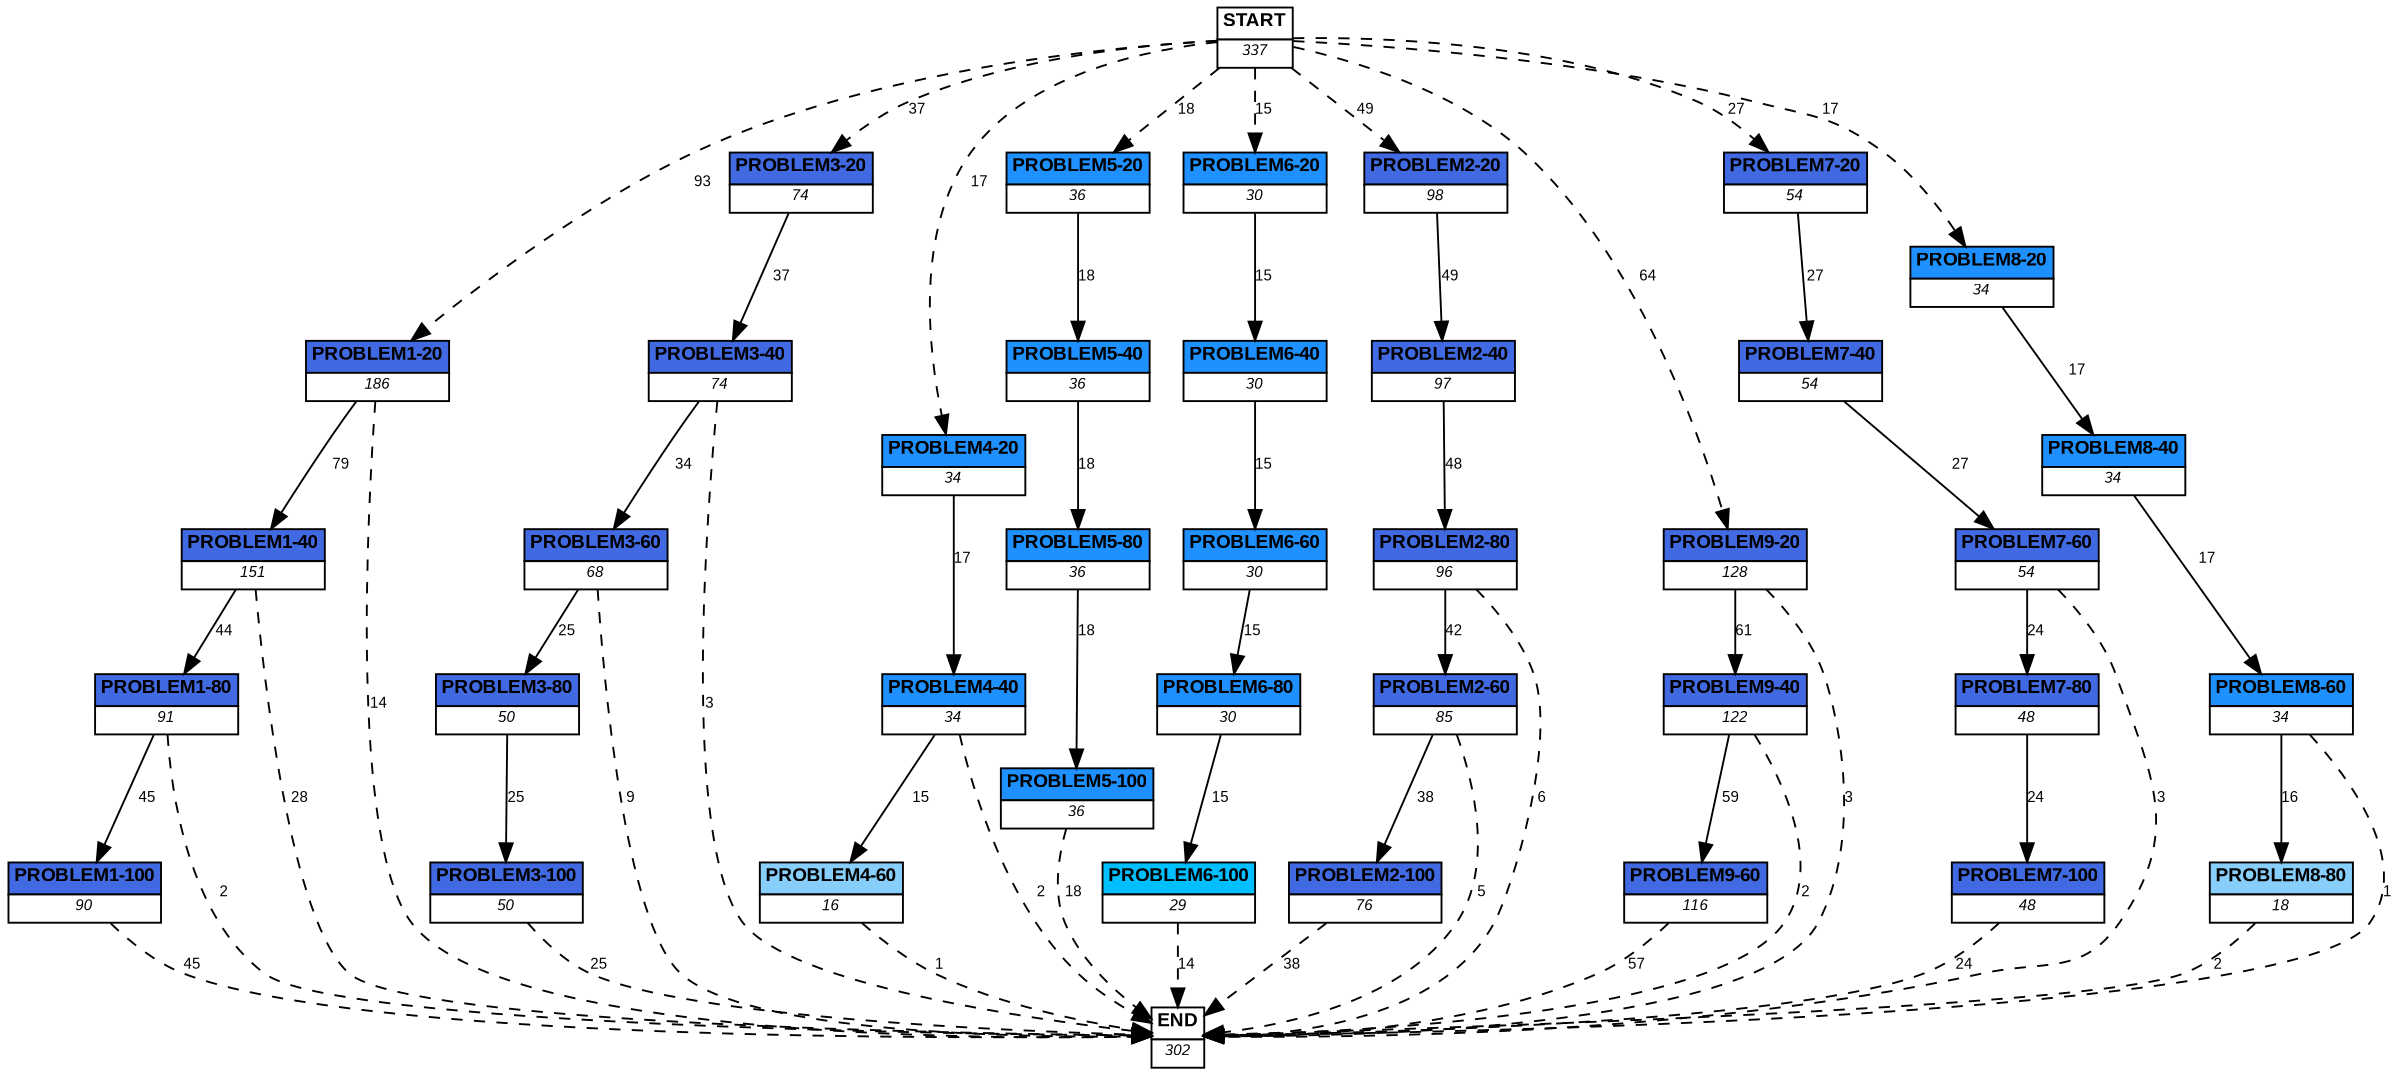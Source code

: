 digraph graphname {
	dpi = 150
	size="16,11!";
	margin = 0;
"PROBLEM1-20" [shape=plain, label=<<table border="0" cellborder="1" cellspacing="0"><tr><td bgcolor="royalblue"><FONT face="Arial" POINT-SIZE="10"><b>PROBLEM1-20</b></FONT></td></tr><tr><td bgcolor="white"><FONT face="Arial" POINT-SIZE="8"><i>186</i></FONT></td></tr></table>>]
"PROBLEM1-40" [shape=plain, label=<<table border="0" cellborder="1" cellspacing="0"><tr><td bgcolor="royalblue"><FONT face="Arial" POINT-SIZE="10"><b>PROBLEM1-40</b></FONT></td></tr><tr><td bgcolor="white"><FONT face="Arial" POINT-SIZE="8"><i>151</i></FONT></td></tr></table>>]
"PROBLEM1-80" [shape=plain, label=<<table border="0" cellborder="1" cellspacing="0"><tr><td bgcolor="royalblue"><FONT face="Arial" POINT-SIZE="10"><b>PROBLEM1-80</b></FONT></td></tr><tr><td bgcolor="white"><FONT face="Arial" POINT-SIZE="8"><i>91</i></FONT></td></tr></table>>]
"PROBLEM1-100" [shape=plain, label=<<table border="0" cellborder="1" cellspacing="0"><tr><td bgcolor="royalblue"><FONT face="Arial" POINT-SIZE="10"><b>PROBLEM1-100</b></FONT></td></tr><tr><td bgcolor="white"><FONT face="Arial" POINT-SIZE="8"><i>90</i></FONT></td></tr></table>>]
"PROBLEM3-20" [shape=plain, label=<<table border="0" cellborder="1" cellspacing="0"><tr><td bgcolor="royalblue"><FONT face="Arial" POINT-SIZE="10"><b>PROBLEM3-20</b></FONT></td></tr><tr><td bgcolor="white"><FONT face="Arial" POINT-SIZE="8"><i>74</i></FONT></td></tr></table>>]
"PROBLEM3-40" [shape=plain, label=<<table border="0" cellborder="1" cellspacing="0"><tr><td bgcolor="royalblue"><FONT face="Arial" POINT-SIZE="10"><b>PROBLEM3-40</b></FONT></td></tr><tr><td bgcolor="white"><FONT face="Arial" POINT-SIZE="8"><i>74</i></FONT></td></tr></table>>]
"PROBLEM3-60" [shape=plain, label=<<table border="0" cellborder="1" cellspacing="0"><tr><td bgcolor="royalblue"><FONT face="Arial" POINT-SIZE="10"><b>PROBLEM3-60</b></FONT></td></tr><tr><td bgcolor="white"><FONT face="Arial" POINT-SIZE="8"><i>68</i></FONT></td></tr></table>>]
"PROBLEM4-20" [shape=plain, label=<<table border="0" cellborder="1" cellspacing="0"><tr><td bgcolor="dodgerblue"><FONT face="Arial" POINT-SIZE="10"><b>PROBLEM4-20</b></FONT></td></tr><tr><td bgcolor="white"><FONT face="Arial" POINT-SIZE="8"><i>34</i></FONT></td></tr></table>>]
"PROBLEM4-40" [shape=plain, label=<<table border="0" cellborder="1" cellspacing="0"><tr><td bgcolor="dodgerblue"><FONT face="Arial" POINT-SIZE="10"><b>PROBLEM4-40</b></FONT></td></tr><tr><td bgcolor="white"><FONT face="Arial" POINT-SIZE="8"><i>34</i></FONT></td></tr></table>>]
"PROBLEM4-60" [shape=plain, label=<<table border="0" cellborder="1" cellspacing="0"><tr><td bgcolor="lightskyblue"><FONT face="Arial" POINT-SIZE="10"><b>PROBLEM4-60</b></FONT></td></tr><tr><td bgcolor="white"><FONT face="Arial" POINT-SIZE="8"><i>16</i></FONT></td></tr></table>>]
"PROBLEM5-20" [shape=plain, label=<<table border="0" cellborder="1" cellspacing="0"><tr><td bgcolor="dodgerblue"><FONT face="Arial" POINT-SIZE="10"><b>PROBLEM5-20</b></FONT></td></tr><tr><td bgcolor="white"><FONT face="Arial" POINT-SIZE="8"><i>36</i></FONT></td></tr></table>>]
"PROBLEM5-40" [shape=plain, label=<<table border="0" cellborder="1" cellspacing="0"><tr><td bgcolor="dodgerblue"><FONT face="Arial" POINT-SIZE="10"><b>PROBLEM5-40</b></FONT></td></tr><tr><td bgcolor="white"><FONT face="Arial" POINT-SIZE="8"><i>36</i></FONT></td></tr></table>>]
"PROBLEM5-80" [shape=plain, label=<<table border="0" cellborder="1" cellspacing="0"><tr><td bgcolor="dodgerblue"><FONT face="Arial" POINT-SIZE="10"><b>PROBLEM5-80</b></FONT></td></tr><tr><td bgcolor="white"><FONT face="Arial" POINT-SIZE="8"><i>36</i></FONT></td></tr></table>>]
"PROBLEM5-100" [shape=plain, label=<<table border="0" cellborder="1" cellspacing="0"><tr><td bgcolor="dodgerblue"><FONT face="Arial" POINT-SIZE="10"><b>PROBLEM5-100</b></FONT></td></tr><tr><td bgcolor="white"><FONT face="Arial" POINT-SIZE="8"><i>36</i></FONT></td></tr></table>>]
"PROBLEM6-20" [shape=plain, label=<<table border="0" cellborder="1" cellspacing="0"><tr><td bgcolor="dodgerblue"><FONT face="Arial" POINT-SIZE="10"><b>PROBLEM6-20</b></FONT></td></tr><tr><td bgcolor="white"><FONT face="Arial" POINT-SIZE="8"><i>30</i></FONT></td></tr></table>>]
"PROBLEM6-40" [shape=plain, label=<<table border="0" cellborder="1" cellspacing="0"><tr><td bgcolor="dodgerblue"><FONT face="Arial" POINT-SIZE="10"><b>PROBLEM6-40</b></FONT></td></tr><tr><td bgcolor="white"><FONT face="Arial" POINT-SIZE="8"><i>30</i></FONT></td></tr></table>>]
"PROBLEM6-60" [shape=plain, label=<<table border="0" cellborder="1" cellspacing="0"><tr><td bgcolor="dodgerblue"><FONT face="Arial" POINT-SIZE="10"><b>PROBLEM6-60</b></FONT></td></tr><tr><td bgcolor="white"><FONT face="Arial" POINT-SIZE="8"><i>30</i></FONT></td></tr></table>>]
"PROBLEM6-80" [shape=plain, label=<<table border="0" cellborder="1" cellspacing="0"><tr><td bgcolor="dodgerblue"><FONT face="Arial" POINT-SIZE="10"><b>PROBLEM6-80</b></FONT></td></tr><tr><td bgcolor="white"><FONT face="Arial" POINT-SIZE="8"><i>30</i></FONT></td></tr></table>>]
"PROBLEM6-100" [shape=plain, label=<<table border="0" cellborder="1" cellspacing="0"><tr><td bgcolor="deepskyblue"><FONT face="Arial" POINT-SIZE="10"><b>PROBLEM6-100</b></FONT></td></tr><tr><td bgcolor="white"><FONT face="Arial" POINT-SIZE="8"><i>29</i></FONT></td></tr></table>>]
"PROBLEM2-20" [shape=plain, label=<<table border="0" cellborder="1" cellspacing="0"><tr><td bgcolor="royalblue"><FONT face="Arial" POINT-SIZE="10"><b>PROBLEM2-20</b></FONT></td></tr><tr><td bgcolor="white"><FONT face="Arial" POINT-SIZE="8"><i>98</i></FONT></td></tr></table>>]
"PROBLEM2-40" [shape=plain, label=<<table border="0" cellborder="1" cellspacing="0"><tr><td bgcolor="royalblue"><FONT face="Arial" POINT-SIZE="10"><b>PROBLEM2-40</b></FONT></td></tr><tr><td bgcolor="white"><FONT face="Arial" POINT-SIZE="8"><i>97</i></FONT></td></tr></table>>]
"PROBLEM2-80" [shape=plain, label=<<table border="0" cellborder="1" cellspacing="0"><tr><td bgcolor="royalblue"><FONT face="Arial" POINT-SIZE="10"><b>PROBLEM2-80</b></FONT></td></tr><tr><td bgcolor="white"><FONT face="Arial" POINT-SIZE="8"><i>96</i></FONT></td></tr></table>>]
"PROBLEM2-60" [shape=plain, label=<<table border="0" cellborder="1" cellspacing="0"><tr><td bgcolor="royalblue"><FONT face="Arial" POINT-SIZE="10"><b>PROBLEM2-60</b></FONT></td></tr><tr><td bgcolor="white"><FONT face="Arial" POINT-SIZE="8"><i>85</i></FONT></td></tr></table>>]
"PROBLEM2-100" [shape=plain, label=<<table border="0" cellborder="1" cellspacing="0"><tr><td bgcolor="royalblue"><FONT face="Arial" POINT-SIZE="10"><b>PROBLEM2-100</b></FONT></td></tr><tr><td bgcolor="white"><FONT face="Arial" POINT-SIZE="8"><i>76</i></FONT></td></tr></table>>]
"PROBLEM9-20" [shape=plain, label=<<table border="0" cellborder="1" cellspacing="0"><tr><td bgcolor="royalblue"><FONT face="Arial" POINT-SIZE="10"><b>PROBLEM9-20</b></FONT></td></tr><tr><td bgcolor="white"><FONT face="Arial" POINT-SIZE="8"><i>128</i></FONT></td></tr></table>>]
"PROBLEM9-40" [shape=plain, label=<<table border="0" cellborder="1" cellspacing="0"><tr><td bgcolor="royalblue"><FONT face="Arial" POINT-SIZE="10"><b>PROBLEM9-40</b></FONT></td></tr><tr><td bgcolor="white"><FONT face="Arial" POINT-SIZE="8"><i>122</i></FONT></td></tr></table>>]
"PROBLEM9-60" [shape=plain, label=<<table border="0" cellborder="1" cellspacing="0"><tr><td bgcolor="royalblue"><FONT face="Arial" POINT-SIZE="10"><b>PROBLEM9-60</b></FONT></td></tr><tr><td bgcolor="white"><FONT face="Arial" POINT-SIZE="8"><i>116</i></FONT></td></tr></table>>]
"PROBLEM3-80" [shape=plain, label=<<table border="0" cellborder="1" cellspacing="0"><tr><td bgcolor="royalblue"><FONT face="Arial" POINT-SIZE="10"><b>PROBLEM3-80</b></FONT></td></tr><tr><td bgcolor="white"><FONT face="Arial" POINT-SIZE="8"><i>50</i></FONT></td></tr></table>>]
"PROBLEM3-100" [shape=plain, label=<<table border="0" cellborder="1" cellspacing="0"><tr><td bgcolor="royalblue"><FONT face="Arial" POINT-SIZE="10"><b>PROBLEM3-100</b></FONT></td></tr><tr><td bgcolor="white"><FONT face="Arial" POINT-SIZE="8"><i>50</i></FONT></td></tr></table>>]
"PROBLEM7-20" [shape=plain, label=<<table border="0" cellborder="1" cellspacing="0"><tr><td bgcolor="royalblue"><FONT face="Arial" POINT-SIZE="10"><b>PROBLEM7-20</b></FONT></td></tr><tr><td bgcolor="white"><FONT face="Arial" POINT-SIZE="8"><i>54</i></FONT></td></tr></table>>]
"PROBLEM7-40" [shape=plain, label=<<table border="0" cellborder="1" cellspacing="0"><tr><td bgcolor="royalblue"><FONT face="Arial" POINT-SIZE="10"><b>PROBLEM7-40</b></FONT></td></tr><tr><td bgcolor="white"><FONT face="Arial" POINT-SIZE="8"><i>54</i></FONT></td></tr></table>>]
"PROBLEM7-60" [shape=plain, label=<<table border="0" cellborder="1" cellspacing="0"><tr><td bgcolor="royalblue"><FONT face="Arial" POINT-SIZE="10"><b>PROBLEM7-60</b></FONT></td></tr><tr><td bgcolor="white"><FONT face="Arial" POINT-SIZE="8"><i>54</i></FONT></td></tr></table>>]
"PROBLEM7-80" [shape=plain, label=<<table border="0" cellborder="1" cellspacing="0"><tr><td bgcolor="royalblue"><FONT face="Arial" POINT-SIZE="10"><b>PROBLEM7-80</b></FONT></td></tr><tr><td bgcolor="white"><FONT face="Arial" POINT-SIZE="8"><i>48</i></FONT></td></tr></table>>]
"PROBLEM7-100" [shape=plain, label=<<table border="0" cellborder="1" cellspacing="0"><tr><td bgcolor="royalblue"><FONT face="Arial" POINT-SIZE="10"><b>PROBLEM7-100</b></FONT></td></tr><tr><td bgcolor="white"><FONT face="Arial" POINT-SIZE="8"><i>48</i></FONT></td></tr></table>>]
"PROBLEM8-20" [shape=plain, label=<<table border="0" cellborder="1" cellspacing="0"><tr><td bgcolor="dodgerblue"><FONT face="Arial" POINT-SIZE="10"><b>PROBLEM8-20</b></FONT></td></tr><tr><td bgcolor="white"><FONT face="Arial" POINT-SIZE="8"><i>34</i></FONT></td></tr></table>>]
"PROBLEM8-40" [shape=plain, label=<<table border="0" cellborder="1" cellspacing="0"><tr><td bgcolor="dodgerblue"><FONT face="Arial" POINT-SIZE="10"><b>PROBLEM8-40</b></FONT></td></tr><tr><td bgcolor="white"><FONT face="Arial" POINT-SIZE="8"><i>34</i></FONT></td></tr></table>>]
"PROBLEM8-60" [shape=plain, label=<<table border="0" cellborder="1" cellspacing="0"><tr><td bgcolor="dodgerblue"><FONT face="Arial" POINT-SIZE="10"><b>PROBLEM8-60</b></FONT></td></tr><tr><td bgcolor="white"><FONT face="Arial" POINT-SIZE="8"><i>34</i></FONT></td></tr></table>>]
"PROBLEM8-80" [shape=plain, label=<<table border="0" cellborder="1" cellspacing="0"><tr><td bgcolor="lightskyblue"><FONT face="Arial" POINT-SIZE="10"><b>PROBLEM8-80</b></FONT></td></tr><tr><td bgcolor="white"><FONT face="Arial" POINT-SIZE="8"><i>18</i></FONT></td></tr></table>>]
"START" [shape=plain, label=<<table border="0" cellborder="1" cellspacing="0"><tr><td bgcolor="white"><FONT face="Arial" POINT-SIZE="10"><b>START</b></FONT></td></tr><tr><td bgcolor="white"><FONT face="Arial" POINT-SIZE="8"><i>337</i></FONT></td></tr></table>>]
"END" [shape=plain, label=<<table border="0" cellborder="1" cellspacing="0"><tr><td bgcolor="white"><FONT face="Arial" POINT-SIZE="10"><b>END</b></FONT></td></tr><tr><td bgcolor="white"><FONT face="Arial" POINT-SIZE="8"><i>302</i></FONT></td></tr></table>>]
"PROBLEM1-20" -> "PROBLEM1-40" [ label ="79" labelfloat=false fontname="Arial" fontsize=8]
"PROBLEM1-20" -> "END" [ style = dashed label ="14" labelfloat=false fontname="Arial" fontsize=8]
"PROBLEM1-40" -> "PROBLEM1-80" [ label ="44" labelfloat=false fontname="Arial" fontsize=8]
"PROBLEM1-40" -> "END" [ style = dashed label ="28" labelfloat=false fontname="Arial" fontsize=8]
"PROBLEM1-80" -> "PROBLEM1-100" [ label ="45" labelfloat=false fontname="Arial" fontsize=8]
"PROBLEM1-80" -> "END" [ style = dashed label ="2" labelfloat=false fontname="Arial" fontsize=8]
"PROBLEM1-100" -> "END" [ style = dashed label ="45" labelfloat=false fontname="Arial" fontsize=8]
"PROBLEM3-20" -> "PROBLEM3-40" [ label ="37" labelfloat=false fontname="Arial" fontsize=8]
"PROBLEM3-40" -> "PROBLEM3-60" [ label ="34" labelfloat=false fontname="Arial" fontsize=8]
"PROBLEM3-40" -> "END" [ style = dashed label ="3" labelfloat=false fontname="Arial" fontsize=8]
"PROBLEM3-60" -> "PROBLEM3-80" [ label ="25" labelfloat=false fontname="Arial" fontsize=8]
"PROBLEM3-60" -> "END" [ style = dashed label ="9" labelfloat=false fontname="Arial" fontsize=8]
"PROBLEM4-20" -> "PROBLEM4-40" [ label ="17" labelfloat=false fontname="Arial" fontsize=8]
"PROBLEM4-40" -> "PROBLEM4-60" [ label ="15" labelfloat=false fontname="Arial" fontsize=8]
"PROBLEM4-40" -> "END" [ style = dashed label ="2" labelfloat=false fontname="Arial" fontsize=8]
"PROBLEM4-60" -> "END" [ style = dashed label ="1" labelfloat=false fontname="Arial" fontsize=8]
"PROBLEM5-20" -> "PROBLEM5-40" [ label ="18" labelfloat=false fontname="Arial" fontsize=8]
"PROBLEM5-40" -> "PROBLEM5-80" [ label ="18" labelfloat=false fontname="Arial" fontsize=8]
"PROBLEM5-80" -> "PROBLEM5-100" [ label ="18" labelfloat=false fontname="Arial" fontsize=8]
"PROBLEM5-100" -> "END" [ style = dashed label ="18" labelfloat=false fontname="Arial" fontsize=8]
"PROBLEM6-20" -> "PROBLEM6-40" [ label ="15" labelfloat=false fontname="Arial" fontsize=8]
"PROBLEM6-40" -> "PROBLEM6-60" [ label ="15" labelfloat=false fontname="Arial" fontsize=8]
"PROBLEM6-60" -> "PROBLEM6-80" [ label ="15" labelfloat=false fontname="Arial" fontsize=8]
"PROBLEM6-80" -> "PROBLEM6-100" [ label ="15" labelfloat=false fontname="Arial" fontsize=8]
"PROBLEM6-100" -> "END" [ style = dashed label ="14" labelfloat=false fontname="Arial" fontsize=8]
"PROBLEM2-20" -> "PROBLEM2-40" [ label ="49" labelfloat=false fontname="Arial" fontsize=8]
"PROBLEM2-40" -> "PROBLEM2-80" [ label ="48" labelfloat=false fontname="Arial" fontsize=8]
"PROBLEM2-80" -> "PROBLEM2-60" [ label ="42" labelfloat=false fontname="Arial" fontsize=8]
"PROBLEM2-80" -> "END" [ style = dashed label ="6" labelfloat=false fontname="Arial" fontsize=8]
"PROBLEM2-60" -> "PROBLEM2-100" [ label ="38" labelfloat=false fontname="Arial" fontsize=8]
"PROBLEM2-60" -> "END" [ style = dashed label ="5" labelfloat=false fontname="Arial" fontsize=8]
"PROBLEM2-100" -> "END" [ style = dashed label ="38" labelfloat=false fontname="Arial" fontsize=8]
"PROBLEM9-20" -> "PROBLEM9-40" [ label ="61" labelfloat=false fontname="Arial" fontsize=8]
"PROBLEM9-20" -> "END" [ style = dashed label ="3" labelfloat=false fontname="Arial" fontsize=8]
"PROBLEM9-40" -> "PROBLEM9-60" [ label ="59" labelfloat=false fontname="Arial" fontsize=8]
"PROBLEM9-40" -> "END" [ style = dashed label ="2" labelfloat=false fontname="Arial" fontsize=8]
"PROBLEM9-60" -> "END" [ style = dashed label ="57" labelfloat=false fontname="Arial" fontsize=8]
"PROBLEM3-80" -> "PROBLEM3-100" [ label ="25" labelfloat=false fontname="Arial" fontsize=8]
"PROBLEM3-100" -> "END" [ style = dashed label ="25" labelfloat=false fontname="Arial" fontsize=8]
"PROBLEM7-20" -> "PROBLEM7-40" [ label ="27" labelfloat=false fontname="Arial" fontsize=8]
"PROBLEM7-40" -> "PROBLEM7-60" [ label ="27" labelfloat=false fontname="Arial" fontsize=8]
"PROBLEM7-60" -> "PROBLEM7-80" [ label ="24" labelfloat=false fontname="Arial" fontsize=8]
"PROBLEM7-60" -> "END" [ style = dashed label ="3" labelfloat=false fontname="Arial" fontsize=8]
"PROBLEM7-80" -> "PROBLEM7-100" [ label ="24" labelfloat=false fontname="Arial" fontsize=8]
"PROBLEM7-100" -> "END" [ style = dashed label ="24" labelfloat=false fontname="Arial" fontsize=8]
"PROBLEM8-20" -> "PROBLEM8-40" [ label ="17" labelfloat=false fontname="Arial" fontsize=8]
"PROBLEM8-40" -> "PROBLEM8-60" [ label ="17" labelfloat=false fontname="Arial" fontsize=8]
"PROBLEM8-60" -> "PROBLEM8-80" [ label ="16" labelfloat=false fontname="Arial" fontsize=8]
"PROBLEM8-60" -> "END" [ style = dashed label ="1" labelfloat=false fontname="Arial" fontsize=8]
"PROBLEM8-80" -> "END" [ style = dashed label ="2" labelfloat=false fontname="Arial" fontsize=8]
"START" -> "PROBLEM1-20" [ style = dashed label ="93" labelfloat=false fontname="Arial" fontsize=8]
"START" -> "PROBLEM3-20" [ style = dashed label ="37" labelfloat=false fontname="Arial" fontsize=8]
"START" -> "PROBLEM4-20" [ style = dashed label ="17" labelfloat=false fontname="Arial" fontsize=8]
"START" -> "PROBLEM5-20" [ style = dashed label ="18" labelfloat=false fontname="Arial" fontsize=8]
"START" -> "PROBLEM6-20" [ style = dashed label ="15" labelfloat=false fontname="Arial" fontsize=8]
"START" -> "PROBLEM2-20" [ style = dashed label ="49" labelfloat=false fontname="Arial" fontsize=8]
"START" -> "PROBLEM9-20" [ style = dashed label ="64" labelfloat=false fontname="Arial" fontsize=8]
"START" -> "PROBLEM7-20" [ style = dashed label ="27" labelfloat=false fontname="Arial" fontsize=8]
"START" -> "PROBLEM8-20" [ style = dashed label ="17" labelfloat=false fontname="Arial" fontsize=8]
}